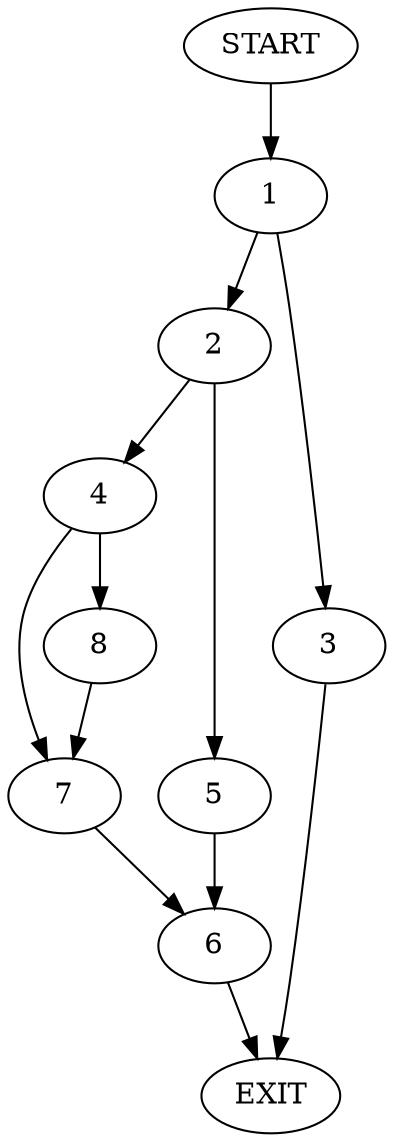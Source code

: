 digraph {
0 [label="START"]
9 [label="EXIT"]
0 -> 1
1 -> 2
1 -> 3
2 -> 4
2 -> 5
3 -> 9
5 -> 6
4 -> 7
4 -> 8
6 -> 9
7 -> 6
8 -> 7
}
